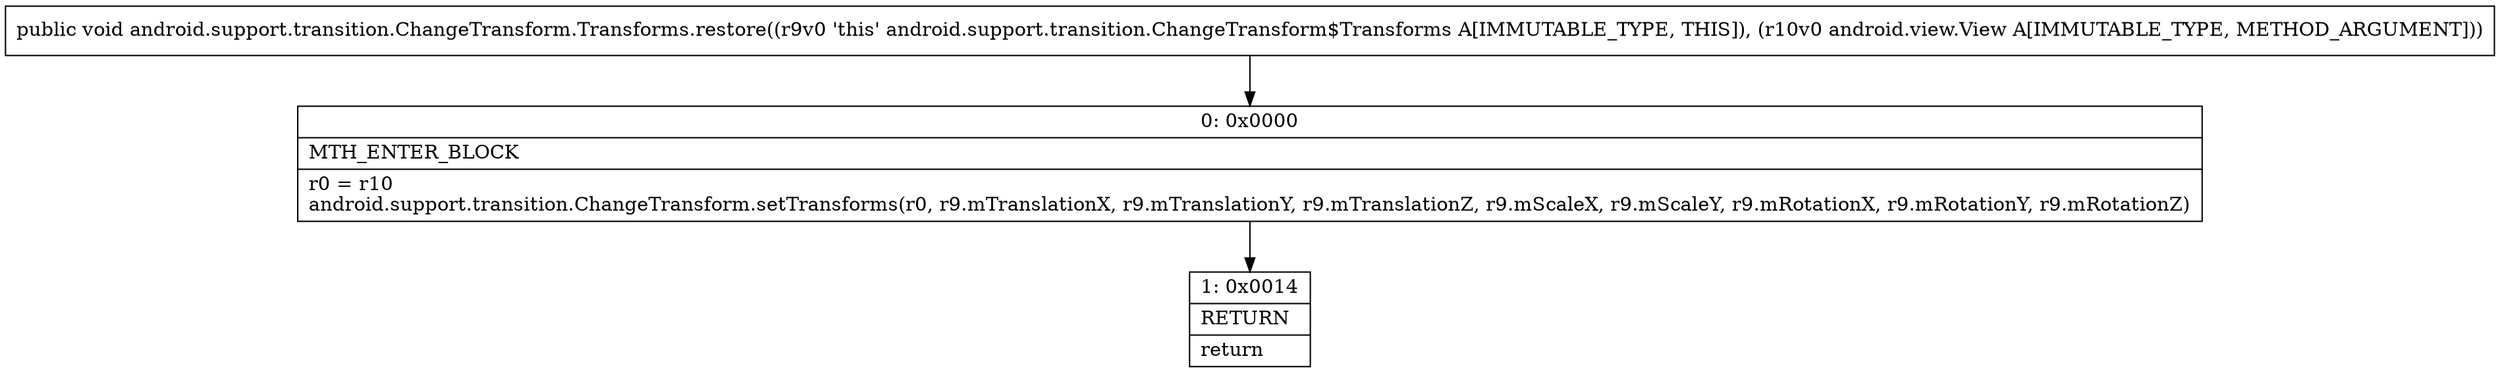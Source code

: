 digraph "CFG forandroid.support.transition.ChangeTransform.Transforms.restore(Landroid\/view\/View;)V" {
Node_0 [shape=record,label="{0\:\ 0x0000|MTH_ENTER_BLOCK\l|r0 = r10\landroid.support.transition.ChangeTransform.setTransforms(r0, r9.mTranslationX, r9.mTranslationY, r9.mTranslationZ, r9.mScaleX, r9.mScaleY, r9.mRotationX, r9.mRotationY, r9.mRotationZ)\l}"];
Node_1 [shape=record,label="{1\:\ 0x0014|RETURN\l|return\l}"];
MethodNode[shape=record,label="{public void android.support.transition.ChangeTransform.Transforms.restore((r9v0 'this' android.support.transition.ChangeTransform$Transforms A[IMMUTABLE_TYPE, THIS]), (r10v0 android.view.View A[IMMUTABLE_TYPE, METHOD_ARGUMENT])) }"];
MethodNode -> Node_0;
Node_0 -> Node_1;
}

